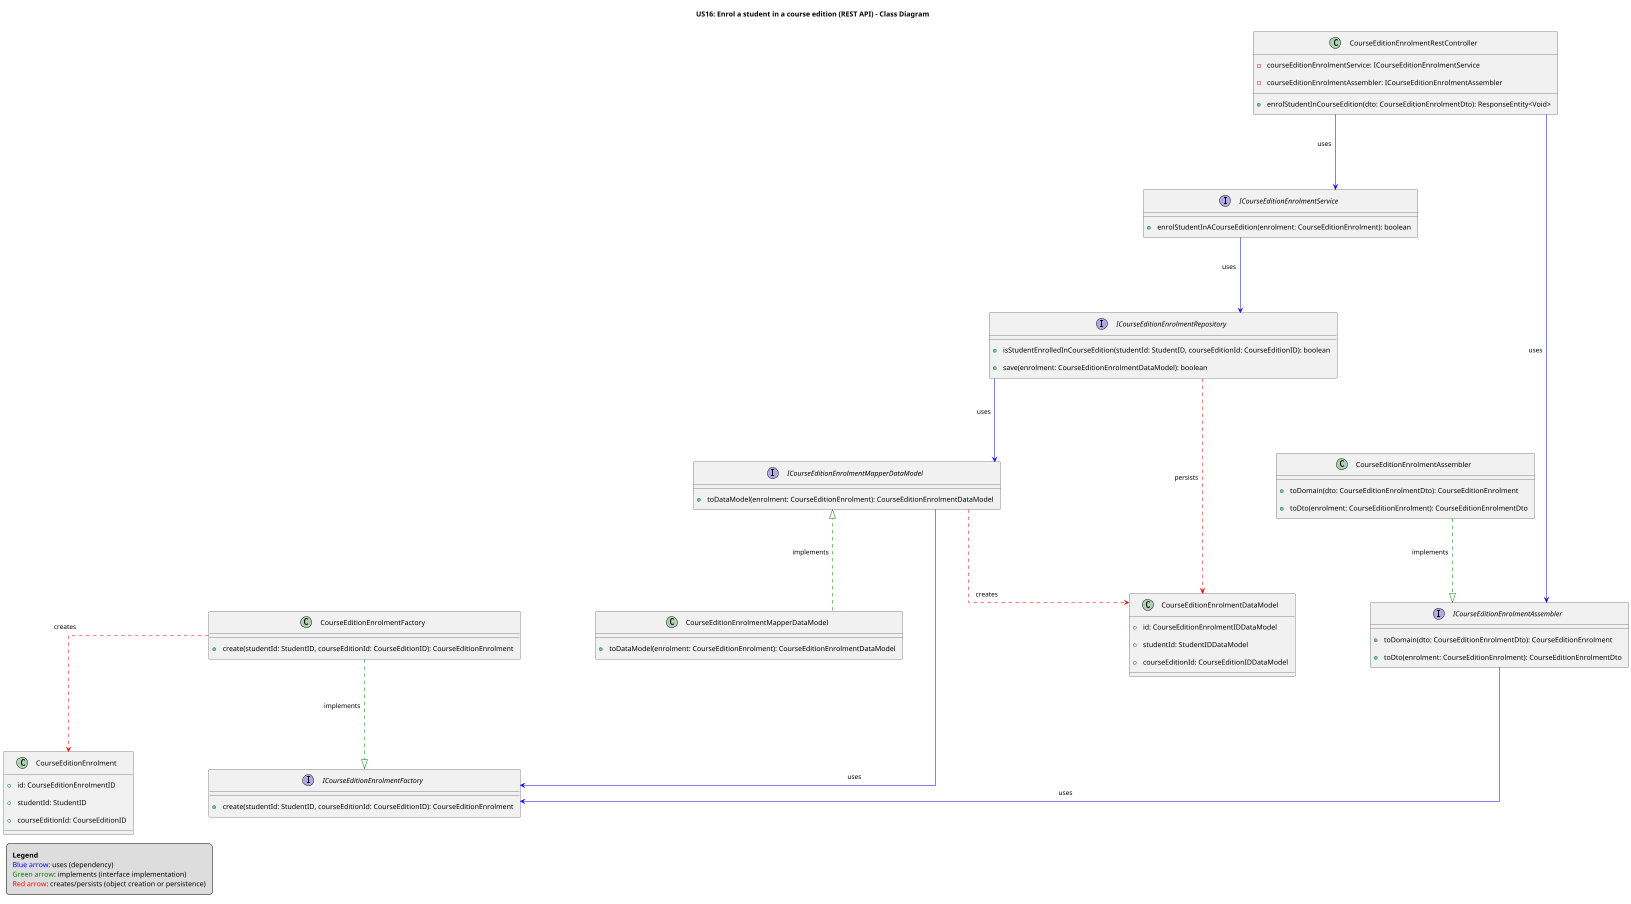 @startuml
scale 0.5
title US16: Enrol a student in a course edition (REST API) - Class Diagram

' Legend
legend left
  <b>Legend</b>
  <color:blue>Blue arrow</color>: uses (dependency)
  <color:green>Green arrow</color>: implements (interface implementation)
  <color:red>Red arrow</color>: creates/persists (object creation or persistence)
endlegend

skinparam linetype ortho
skinparam nodesep 150
skinparam ranksep 150
skinparam arrowMessageAlign center
skinparam arrowMessagePosition 0.9
skinparam padding 8

' Layout hints
together {
  class CourseEditionEnrolmentFactory
  interface ICourseEditionEnrolmentFactory
}

' Service Layer
interface ICourseEditionEnrolmentService {
    +enrolStudentInACourseEdition(enrolment: CourseEditionEnrolment): boolean
}

' Domain Classes
class CourseEditionEnrolment {
    +id: CourseEditionEnrolmentID
    +studentId: StudentID
    +courseEditionId: CourseEditionID
}

' Data Models
class CourseEditionEnrolmentDataModel {
    +id: CourseEditionEnrolmentIDDataModel
    +studentId: StudentIDDataModel
    +courseEditionId: CourseEditionIDDataModel
}

interface ICourseEditionEnrolmentMapperDataModel {
    +toDataModel(enrolment: CourseEditionEnrolment): CourseEditionEnrolmentDataModel
}

class CourseEditionEnrolmentMapperDataModel {
    +toDataModel(enrolment: CourseEditionEnrolment): CourseEditionEnrolmentDataModel
}

' Assembler
interface ICourseEditionEnrolmentAssembler {
    +toDomain(dto: CourseEditionEnrolmentDto): CourseEditionEnrolment
    +toDto(enrolment: CourseEditionEnrolment): CourseEditionEnrolmentDto
}

class CourseEditionEnrolmentAssembler {
    +toDomain(dto: CourseEditionEnrolmentDto): CourseEditionEnrolment
    +toDto(enrolment: CourseEditionEnrolment): CourseEditionEnrolmentDto
}

' Repository
interface ICourseEditionEnrolmentRepository {
    +isStudentEnrolledInCourseEdition(studentId: StudentID, courseEditionId: CourseEditionID): boolean
    +save(enrolment: CourseEditionEnrolmentDataModel): boolean
}

' Controller
class CourseEditionEnrolmentRestController {
    -courseEditionEnrolmentService: ICourseEditionEnrolmentService
    -courseEditionEnrolmentAssembler: ICourseEditionEnrolmentAssembler
    +enrolStudentInCourseEdition(dto: CourseEditionEnrolmentDto): ResponseEntity<Void>
}

' Factory
interface ICourseEditionEnrolmentFactory {
    +create(studentId: StudentID, courseEditionId: CourseEditionID): CourseEditionEnrolment
}

class CourseEditionEnrolmentFactory {
    +create(studentId: StudentID, courseEditionId: CourseEditionID): CourseEditionEnrolment
}

' Relationships
CourseEditionEnrolmentRestController -[#blue]-> ICourseEditionEnrolmentService : uses
CourseEditionEnrolmentRestController -[#blue]-> ICourseEditionEnrolmentAssembler : uses
ICourseEditionEnrolmentService -[#blue]-> ICourseEditionEnrolmentRepository : uses
ICourseEditionEnrolmentRepository -[#blue]-> ICourseEditionEnrolmentMapperDataModel : uses
ICourseEditionEnrolmentMapperDataModel -[hidden]-> CourseEditionEnrolmentMapperDataModel
ICourseEditionEnrolmentMapperDataModel -[hidden]-> CourseEditionEnrolmentFactory
ICourseEditionEnrolmentMapperDataModel -[#blue]-> ICourseEditionEnrolmentFactory : uses
CourseEditionEnrolmentFactory ..[#green]|> ICourseEditionEnrolmentFactory : implements
ICourseEditionEnrolmentAssembler -[#blue]-> ICourseEditionEnrolmentFactory : uses

' Implementations
CourseEditionEnrolmentMapperDataModel ..[#green]|> ICourseEditionEnrolmentMapperDataModel : implements
CourseEditionEnrolmentAssembler ..[#green]|> ICourseEditionEnrolmentAssembler : implements

' Creations
ICourseEditionEnrolmentMapperDataModel ..[#red]> CourseEditionEnrolmentDataModel : creates
ICourseEditionEnrolmentRepository ..[#red]> CourseEditionEnrolmentDataModel : persists
CourseEditionEnrolmentFactory ..[#red]> CourseEditionEnrolment : creates

@enduml
